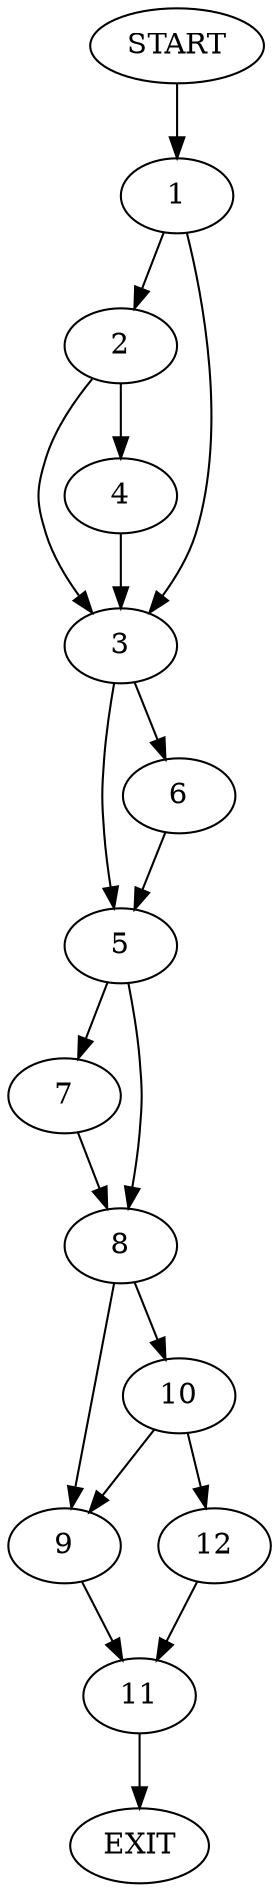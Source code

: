 digraph {
0 [label="START"]
13 [label="EXIT"]
0 -> 1
1 -> 2
1 -> 3
2 -> 4
2 -> 3
3 -> 5
3 -> 6
4 -> 3
5 -> 7
5 -> 8
6 -> 5
7 -> 8
8 -> 9
8 -> 10
9 -> 11
10 -> 9
10 -> 12
12 -> 11
11 -> 13
}
